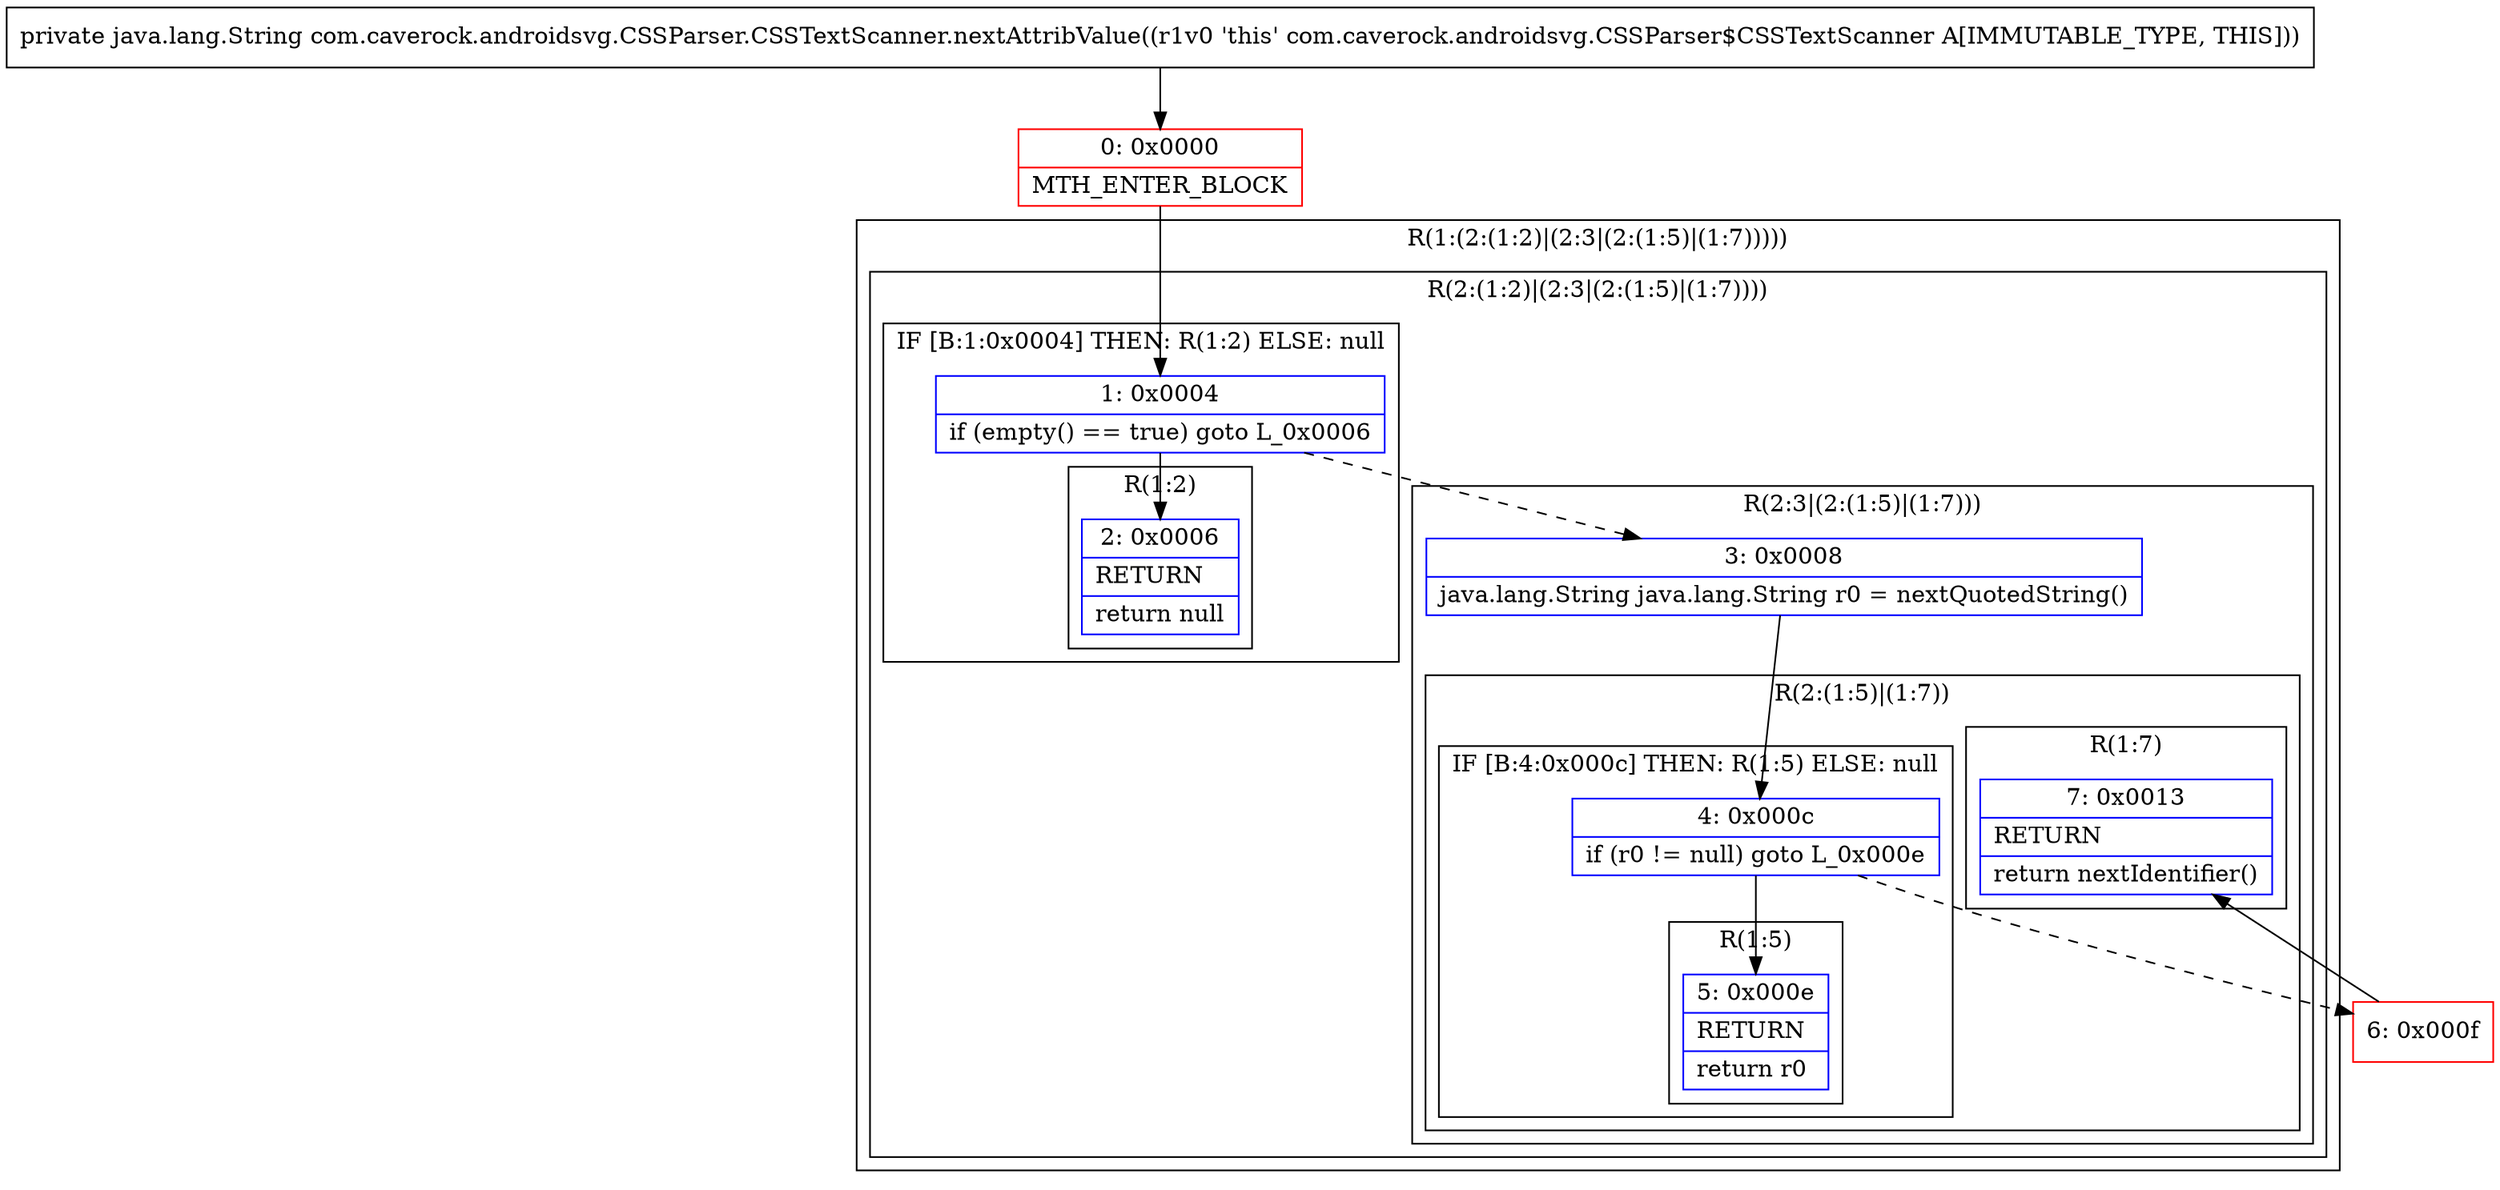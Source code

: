 digraph "CFG forcom.caverock.androidsvg.CSSParser.CSSTextScanner.nextAttribValue()Ljava\/lang\/String;" {
subgraph cluster_Region_1333339107 {
label = "R(1:(2:(1:2)|(2:3|(2:(1:5)|(1:7)))))";
node [shape=record,color=blue];
subgraph cluster_Region_1563604662 {
label = "R(2:(1:2)|(2:3|(2:(1:5)|(1:7))))";
node [shape=record,color=blue];
subgraph cluster_IfRegion_798122772 {
label = "IF [B:1:0x0004] THEN: R(1:2) ELSE: null";
node [shape=record,color=blue];
Node_1 [shape=record,label="{1\:\ 0x0004|if (empty() == true) goto L_0x0006\l}"];
subgraph cluster_Region_1766860629 {
label = "R(1:2)";
node [shape=record,color=blue];
Node_2 [shape=record,label="{2\:\ 0x0006|RETURN\l|return null\l}"];
}
}
subgraph cluster_Region_1460446084 {
label = "R(2:3|(2:(1:5)|(1:7)))";
node [shape=record,color=blue];
Node_3 [shape=record,label="{3\:\ 0x0008|java.lang.String java.lang.String r0 = nextQuotedString()\l}"];
subgraph cluster_Region_1873835943 {
label = "R(2:(1:5)|(1:7))";
node [shape=record,color=blue];
subgraph cluster_IfRegion_417182560 {
label = "IF [B:4:0x000c] THEN: R(1:5) ELSE: null";
node [shape=record,color=blue];
Node_4 [shape=record,label="{4\:\ 0x000c|if (r0 != null) goto L_0x000e\l}"];
subgraph cluster_Region_386006175 {
label = "R(1:5)";
node [shape=record,color=blue];
Node_5 [shape=record,label="{5\:\ 0x000e|RETURN\l|return r0\l}"];
}
}
subgraph cluster_Region_662694881 {
label = "R(1:7)";
node [shape=record,color=blue];
Node_7 [shape=record,label="{7\:\ 0x0013|RETURN\l|return nextIdentifier()\l}"];
}
}
}
}
}
Node_0 [shape=record,color=red,label="{0\:\ 0x0000|MTH_ENTER_BLOCK\l}"];
Node_6 [shape=record,color=red,label="{6\:\ 0x000f}"];
MethodNode[shape=record,label="{private java.lang.String com.caverock.androidsvg.CSSParser.CSSTextScanner.nextAttribValue((r1v0 'this' com.caverock.androidsvg.CSSParser$CSSTextScanner A[IMMUTABLE_TYPE, THIS])) }"];
MethodNode -> Node_0;
Node_1 -> Node_2;
Node_1 -> Node_3[style=dashed];
Node_3 -> Node_4;
Node_4 -> Node_5;
Node_4 -> Node_6[style=dashed];
Node_0 -> Node_1;
Node_6 -> Node_7;
}


